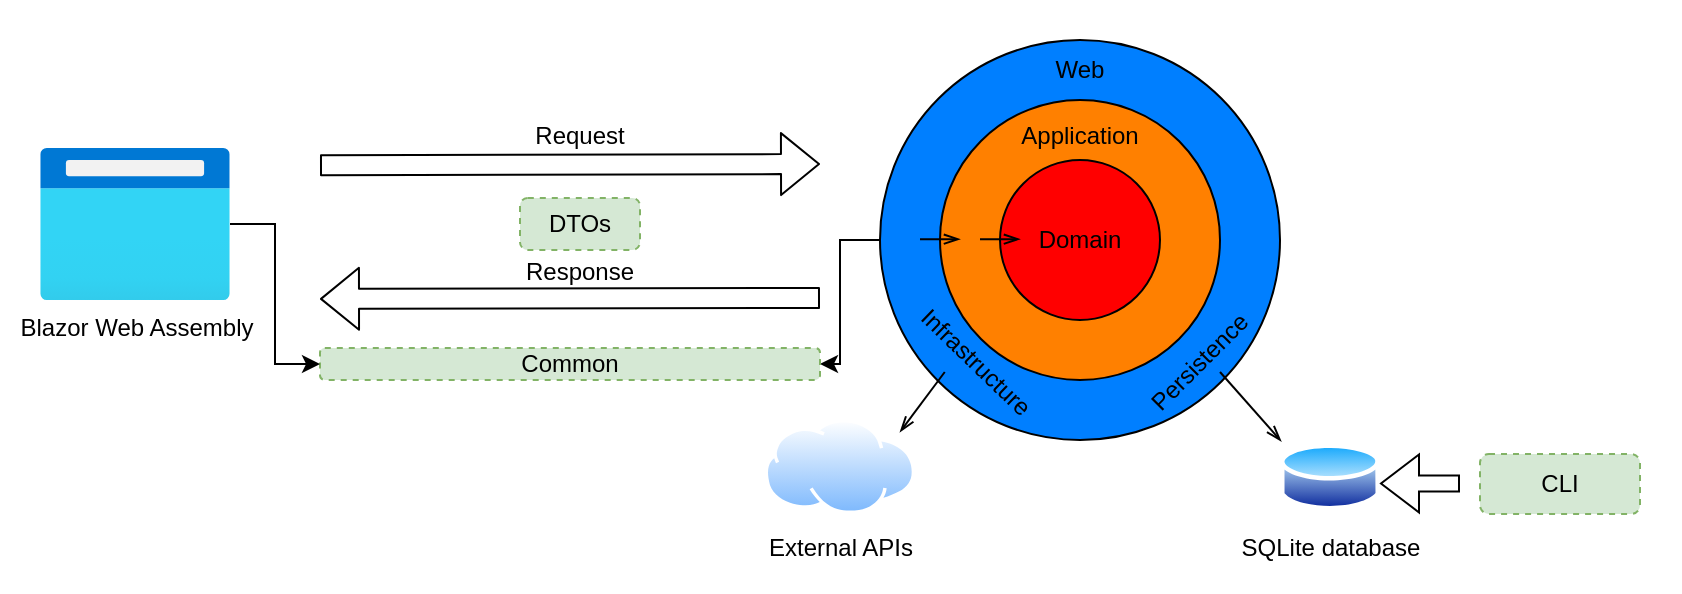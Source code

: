 <mxfile version="25.0.3">
  <diagram name="Page-1" id="-eK2q24x-6huJzTEmgRE">
    <mxGraphModel dx="1094" dy="558" grid="1" gridSize="10" guides="1" tooltips="1" connect="1" arrows="1" fold="1" page="1" pageScale="1" pageWidth="850" pageHeight="1100" math="0" shadow="0">
      <root>
        <mxCell id="0" />
        <mxCell id="1" parent="0" />
        <mxCell id="x_aKH311vD8UXBoMnfrf-54" style="edgeStyle=orthogonalEdgeStyle;rounded=0;orthogonalLoop=1;jettySize=auto;html=1;exitX=0;exitY=0.5;exitDx=0;exitDy=0;entryX=1;entryY=0.5;entryDx=0;entryDy=0;" edge="1" parent="1" source="x_aKH311vD8UXBoMnfrf-2" target="x_aKH311vD8UXBoMnfrf-39">
          <mxGeometry relative="1" as="geometry" />
        </mxCell>
        <mxCell id="x_aKH311vD8UXBoMnfrf-2" value="" style="ellipse;whiteSpace=wrap;html=1;aspect=fixed;horizontal=1;verticalAlign=top;fillColor=#007FFF;fontColor=#45ff45;" vertex="1" parent="1">
          <mxGeometry x="470" y="84" width="200" height="200" as="geometry" />
        </mxCell>
        <mxCell id="x_aKH311vD8UXBoMnfrf-3" value="" style="ellipse;html=1;aspect=fixed;verticalAlign=top;whiteSpace=wrap;fillColor=#FF8000;strokeColor=#000000;" vertex="1" parent="1">
          <mxGeometry x="500" y="114" width="140" height="140" as="geometry" />
        </mxCell>
        <mxCell id="x_aKH311vD8UXBoMnfrf-4" value="Domain" style="ellipse;whiteSpace=wrap;html=1;aspect=fixed;fillColor=#FF0000;strokeColor=#000000;" vertex="1" parent="1">
          <mxGeometry x="530" y="144" width="80" height="80" as="geometry" />
        </mxCell>
        <mxCell id="x_aKH311vD8UXBoMnfrf-5" value="Infrastructure" style="text;html=1;strokeColor=none;fillColor=none;align=center;verticalAlign=middle;whiteSpace=wrap;rounded=0;rotation=44;" vertex="1" parent="1">
          <mxGeometry x="487.62" y="230" width="60" height="30" as="geometry" />
        </mxCell>
        <mxCell id="x_aKH311vD8UXBoMnfrf-6" value="Persistence" style="text;html=1;strokeColor=none;fillColor=none;align=center;verticalAlign=middle;whiteSpace=wrap;rounded=0;rotation=315;" vertex="1" parent="1">
          <mxGeometry x="600" y="230" width="60" height="30" as="geometry" />
        </mxCell>
        <mxCell id="x_aKH311vD8UXBoMnfrf-12" value="Application" style="text;html=1;strokeColor=none;fillColor=none;align=center;verticalAlign=middle;whiteSpace=wrap;rounded=0;" vertex="1" parent="1">
          <mxGeometry x="540" y="117" width="60" height="30" as="geometry" />
        </mxCell>
        <mxCell id="x_aKH311vD8UXBoMnfrf-13" value="Web" style="text;html=1;strokeColor=none;fillColor=none;align=center;verticalAlign=middle;whiteSpace=wrap;rounded=0;" vertex="1" parent="1">
          <mxGeometry x="540" y="84" width="60" height="30" as="geometry" />
        </mxCell>
        <mxCell id="x_aKH311vD8UXBoMnfrf-14" value="" style="endArrow=openThin;html=1;rounded=0;endFill=0;endSize=6;" edge="1" parent="1">
          <mxGeometry width="50" height="50" relative="1" as="geometry">
            <mxPoint x="520" y="183.58" as="sourcePoint" />
            <mxPoint x="540" y="183.58" as="targetPoint" />
          </mxGeometry>
        </mxCell>
        <mxCell id="x_aKH311vD8UXBoMnfrf-15" value="" style="endArrow=openThin;html=1;rounded=0;endFill=0;endSize=6;" edge="1" parent="1">
          <mxGeometry width="50" height="50" relative="1" as="geometry">
            <mxPoint x="490" y="183.58" as="sourcePoint" />
            <mxPoint x="510" y="183.58" as="targetPoint" />
          </mxGeometry>
        </mxCell>
        <mxCell id="x_aKH311vD8UXBoMnfrf-22" value="SQLite database" style="image;aspect=fixed;perimeter=ellipsePerimeter;html=1;align=center;shadow=0;dashed=0;spacingTop=3;image=img/lib/active_directory/database.svg;" vertex="1" parent="1">
          <mxGeometry x="670" y="284" width="50" height="37" as="geometry" />
        </mxCell>
        <mxCell id="x_aKH311vD8UXBoMnfrf-34" value="" style="shape=flexArrow;endArrow=classic;html=1;" edge="1" parent="1">
          <mxGeometry width="50" height="50" relative="1" as="geometry">
            <mxPoint x="440" y="213" as="sourcePoint" />
            <mxPoint x="190" y="213.43" as="targetPoint" />
          </mxGeometry>
        </mxCell>
        <mxCell id="x_aKH311vD8UXBoMnfrf-35" value="Request" style="text;html=1;strokeColor=none;fillColor=none;align=center;verticalAlign=middle;whiteSpace=wrap;rounded=0;" vertex="1" parent="1">
          <mxGeometry x="300" y="122.49" width="40" height="20" as="geometry" />
        </mxCell>
        <mxCell id="x_aKH311vD8UXBoMnfrf-36" value="Response" style="text;html=1;strokeColor=none;fillColor=none;align=center;verticalAlign=middle;whiteSpace=wrap;rounded=0;" vertex="1" parent="1">
          <mxGeometry x="300" y="190.06" width="40" height="20" as="geometry" />
        </mxCell>
        <mxCell id="x_aKH311vD8UXBoMnfrf-37" value="" style="shape=flexArrow;endArrow=classic;html=1;" edge="1" parent="1">
          <mxGeometry width="50" height="50" relative="1" as="geometry">
            <mxPoint x="190" y="146.61" as="sourcePoint" />
            <mxPoint x="440" y="146" as="targetPoint" />
          </mxGeometry>
        </mxCell>
        <mxCell id="x_aKH311vD8UXBoMnfrf-38" value="DTOs" style="rounded=1;whiteSpace=wrap;html=1;dashed=1;fillColor=#d5e8d4;strokeColor=#82b366;" vertex="1" parent="1">
          <mxGeometry x="290" y="163" width="60" height="26" as="geometry" />
        </mxCell>
        <mxCell id="x_aKH311vD8UXBoMnfrf-39" value="Common" style="rounded=1;whiteSpace=wrap;html=1;dashed=1;fillColor=#d5e8d4;strokeColor=#82b366;" vertex="1" parent="1">
          <mxGeometry x="190" y="238" width="250" height="16" as="geometry" />
        </mxCell>
        <mxCell id="x_aKH311vD8UXBoMnfrf-41" value="External APIs" style="image;aspect=fixed;perimeter=ellipsePerimeter;html=1;align=center;shadow=0;dashed=0;spacingTop=3;image=img/lib/active_directory/internet_cloud.svg;" vertex="1" parent="1">
          <mxGeometry x="412.22" y="273.5" width="75.4" height="47.5" as="geometry" />
        </mxCell>
        <mxCell id="x_aKH311vD8UXBoMnfrf-44" value="" style="endArrow=openThin;html=1;rounded=0;endFill=0;endSize=6;" edge="1" parent="1">
          <mxGeometry width="50" height="50" relative="1" as="geometry">
            <mxPoint x="502.38" y="250" as="sourcePoint" />
            <mxPoint x="480" y="280" as="targetPoint" />
          </mxGeometry>
        </mxCell>
        <mxCell id="x_aKH311vD8UXBoMnfrf-45" value="" style="endArrow=openThin;html=1;rounded=0;endFill=0;endSize=6;entryX=0.012;entryY=0.016;entryDx=0;entryDy=0;entryPerimeter=0;" edge="1" parent="1" target="x_aKH311vD8UXBoMnfrf-22">
          <mxGeometry width="50" height="50" relative="1" as="geometry">
            <mxPoint x="640" y="250" as="sourcePoint" />
            <mxPoint x="680" y="294" as="targetPoint" />
          </mxGeometry>
        </mxCell>
        <mxCell id="x_aKH311vD8UXBoMnfrf-46" value="CLI" style="rounded=1;whiteSpace=wrap;html=1;dashed=1;fillColor=#d5e8d4;strokeColor=#82b366;" vertex="1" parent="1">
          <mxGeometry x="770" y="291" width="80" height="30" as="geometry" />
        </mxCell>
        <mxCell id="x_aKH311vD8UXBoMnfrf-47" value="" style="shape=flexArrow;endArrow=classic;html=1;rounded=0;width=8;startSize=6;endSize=6;strokeWidth=1;" edge="1" parent="1">
          <mxGeometry width="50" height="50" relative="1" as="geometry">
            <mxPoint x="760" y="305.71" as="sourcePoint" />
            <mxPoint x="720" y="305.71" as="targetPoint" />
          </mxGeometry>
        </mxCell>
        <mxCell id="x_aKH311vD8UXBoMnfrf-52" style="edgeStyle=orthogonalEdgeStyle;rounded=0;orthogonalLoop=1;jettySize=auto;html=1;entryX=0;entryY=0.5;entryDx=0;entryDy=0;" edge="1" parent="1" source="x_aKH311vD8UXBoMnfrf-48" target="x_aKH311vD8UXBoMnfrf-39">
          <mxGeometry relative="1" as="geometry" />
        </mxCell>
        <mxCell id="x_aKH311vD8UXBoMnfrf-48" value="Blazor Web Assembly" style="image;aspect=fixed;html=1;points=[];align=center;fontSize=12;image=img/lib/azure2/general/Browser.svg;" vertex="1" parent="1">
          <mxGeometry x="50" y="138" width="95" height="76" as="geometry" />
        </mxCell>
        <mxCell id="x_aKH311vD8UXBoMnfrf-55" value="" style="rounded=0;whiteSpace=wrap;html=1;strokeColor=none;" vertex="1" parent="1">
          <mxGeometry x="30" y="64" width="20" height="20" as="geometry" />
        </mxCell>
        <mxCell id="x_aKH311vD8UXBoMnfrf-56" value="" style="rounded=0;whiteSpace=wrap;html=1;strokeColor=none;" vertex="1" parent="1">
          <mxGeometry x="850" y="340" width="20" height="20" as="geometry" />
        </mxCell>
      </root>
    </mxGraphModel>
  </diagram>
</mxfile>

